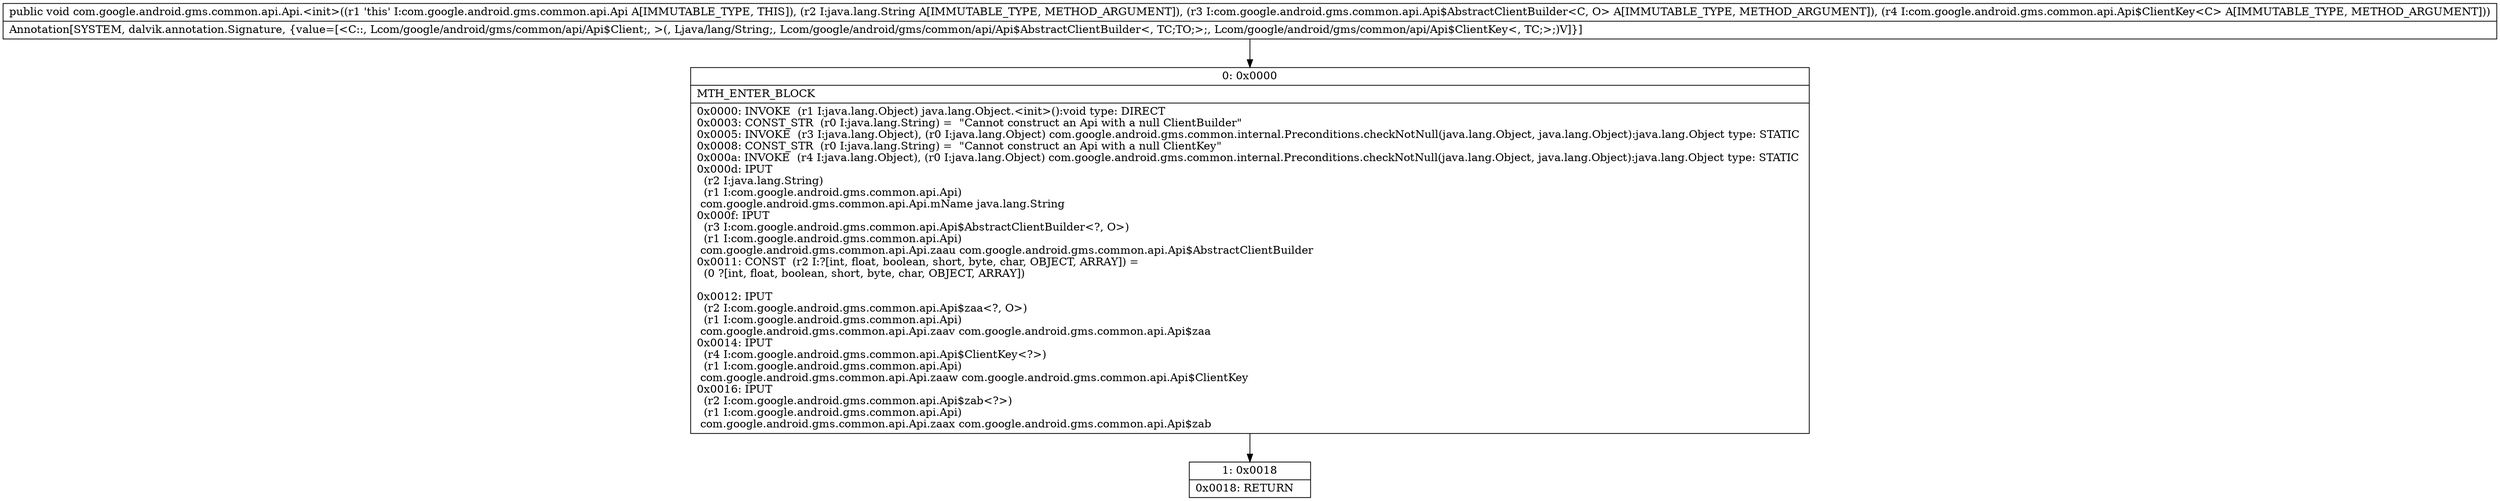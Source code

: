 digraph "CFG forcom.google.android.gms.common.api.Api.\<init\>(Ljava\/lang\/String;Lcom\/google\/android\/gms\/common\/api\/Api$AbstractClientBuilder;Lcom\/google\/android\/gms\/common\/api\/Api$ClientKey;)V" {
Node_0 [shape=record,label="{0\:\ 0x0000|MTH_ENTER_BLOCK\l|0x0000: INVOKE  (r1 I:java.lang.Object) java.lang.Object.\<init\>():void type: DIRECT \l0x0003: CONST_STR  (r0 I:java.lang.String) =  \"Cannot construct an Api with a null ClientBuilder\" \l0x0005: INVOKE  (r3 I:java.lang.Object), (r0 I:java.lang.Object) com.google.android.gms.common.internal.Preconditions.checkNotNull(java.lang.Object, java.lang.Object):java.lang.Object type: STATIC \l0x0008: CONST_STR  (r0 I:java.lang.String) =  \"Cannot construct an Api with a null ClientKey\" \l0x000a: INVOKE  (r4 I:java.lang.Object), (r0 I:java.lang.Object) com.google.android.gms.common.internal.Preconditions.checkNotNull(java.lang.Object, java.lang.Object):java.lang.Object type: STATIC \l0x000d: IPUT  \l  (r2 I:java.lang.String)\l  (r1 I:com.google.android.gms.common.api.Api)\l com.google.android.gms.common.api.Api.mName java.lang.String \l0x000f: IPUT  \l  (r3 I:com.google.android.gms.common.api.Api$AbstractClientBuilder\<?, O\>)\l  (r1 I:com.google.android.gms.common.api.Api)\l com.google.android.gms.common.api.Api.zaau com.google.android.gms.common.api.Api$AbstractClientBuilder \l0x0011: CONST  (r2 I:?[int, float, boolean, short, byte, char, OBJECT, ARRAY]) = \l  (0 ?[int, float, boolean, short, byte, char, OBJECT, ARRAY])\l \l0x0012: IPUT  \l  (r2 I:com.google.android.gms.common.api.Api$zaa\<?, O\>)\l  (r1 I:com.google.android.gms.common.api.Api)\l com.google.android.gms.common.api.Api.zaav com.google.android.gms.common.api.Api$zaa \l0x0014: IPUT  \l  (r4 I:com.google.android.gms.common.api.Api$ClientKey\<?\>)\l  (r1 I:com.google.android.gms.common.api.Api)\l com.google.android.gms.common.api.Api.zaaw com.google.android.gms.common.api.Api$ClientKey \l0x0016: IPUT  \l  (r2 I:com.google.android.gms.common.api.Api$zab\<?\>)\l  (r1 I:com.google.android.gms.common.api.Api)\l com.google.android.gms.common.api.Api.zaax com.google.android.gms.common.api.Api$zab \l}"];
Node_1 [shape=record,label="{1\:\ 0x0018|0x0018: RETURN   \l}"];
MethodNode[shape=record,label="{public void com.google.android.gms.common.api.Api.\<init\>((r1 'this' I:com.google.android.gms.common.api.Api A[IMMUTABLE_TYPE, THIS]), (r2 I:java.lang.String A[IMMUTABLE_TYPE, METHOD_ARGUMENT]), (r3 I:com.google.android.gms.common.api.Api$AbstractClientBuilder\<C, O\> A[IMMUTABLE_TYPE, METHOD_ARGUMENT]), (r4 I:com.google.android.gms.common.api.Api$ClientKey\<C\> A[IMMUTABLE_TYPE, METHOD_ARGUMENT]))  | Annotation[SYSTEM, dalvik.annotation.Signature, \{value=[\<C::, Lcom\/google\/android\/gms\/common\/api\/Api$Client;, \>(, Ljava\/lang\/String;, Lcom\/google\/android\/gms\/common\/api\/Api$AbstractClientBuilder\<, TC;TO;\>;, Lcom\/google\/android\/gms\/common\/api\/Api$ClientKey\<, TC;\>;)V]\}]\l}"];
MethodNode -> Node_0;
Node_0 -> Node_1;
}

